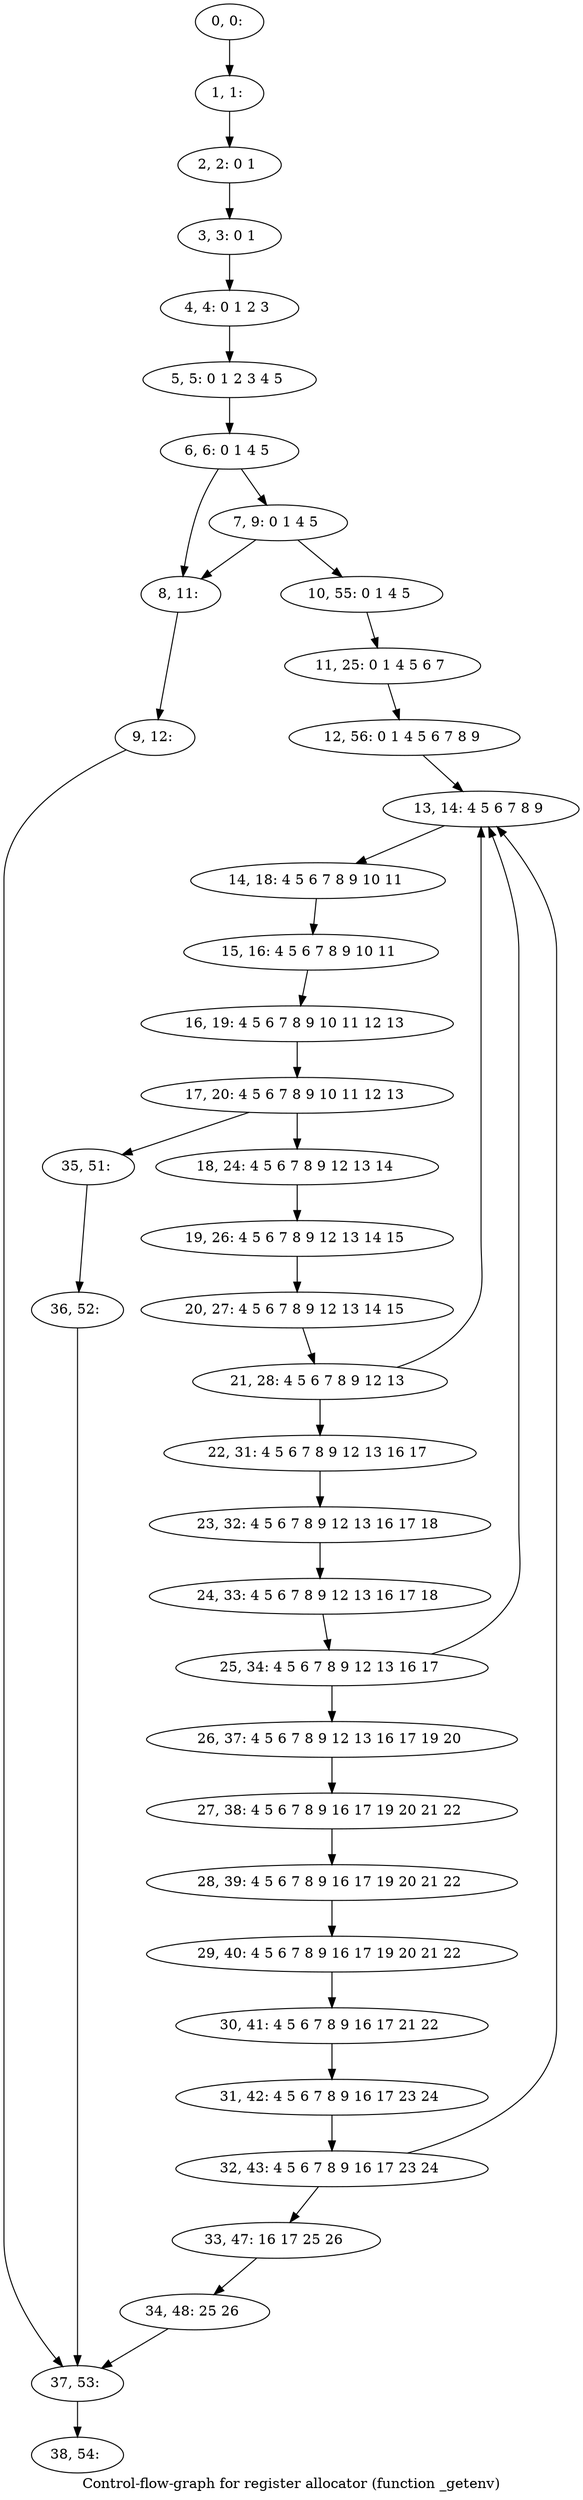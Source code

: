 digraph G {
graph [label="Control-flow-graph for register allocator (function _getenv)"]
0[label="0, 0: "];
1[label="1, 1: "];
2[label="2, 2: 0 1 "];
3[label="3, 3: 0 1 "];
4[label="4, 4: 0 1 2 3 "];
5[label="5, 5: 0 1 2 3 4 5 "];
6[label="6, 6: 0 1 4 5 "];
7[label="7, 9: 0 1 4 5 "];
8[label="8, 11: "];
9[label="9, 12: "];
10[label="10, 55: 0 1 4 5 "];
11[label="11, 25: 0 1 4 5 6 7 "];
12[label="12, 56: 0 1 4 5 6 7 8 9 "];
13[label="13, 14: 4 5 6 7 8 9 "];
14[label="14, 18: 4 5 6 7 8 9 10 11 "];
15[label="15, 16: 4 5 6 7 8 9 10 11 "];
16[label="16, 19: 4 5 6 7 8 9 10 11 12 13 "];
17[label="17, 20: 4 5 6 7 8 9 10 11 12 13 "];
18[label="18, 24: 4 5 6 7 8 9 12 13 14 "];
19[label="19, 26: 4 5 6 7 8 9 12 13 14 15 "];
20[label="20, 27: 4 5 6 7 8 9 12 13 14 15 "];
21[label="21, 28: 4 5 6 7 8 9 12 13 "];
22[label="22, 31: 4 5 6 7 8 9 12 13 16 17 "];
23[label="23, 32: 4 5 6 7 8 9 12 13 16 17 18 "];
24[label="24, 33: 4 5 6 7 8 9 12 13 16 17 18 "];
25[label="25, 34: 4 5 6 7 8 9 12 13 16 17 "];
26[label="26, 37: 4 5 6 7 8 9 12 13 16 17 19 20 "];
27[label="27, 38: 4 5 6 7 8 9 16 17 19 20 21 22 "];
28[label="28, 39: 4 5 6 7 8 9 16 17 19 20 21 22 "];
29[label="29, 40: 4 5 6 7 8 9 16 17 19 20 21 22 "];
30[label="30, 41: 4 5 6 7 8 9 16 17 21 22 "];
31[label="31, 42: 4 5 6 7 8 9 16 17 23 24 "];
32[label="32, 43: 4 5 6 7 8 9 16 17 23 24 "];
33[label="33, 47: 16 17 25 26 "];
34[label="34, 48: 25 26 "];
35[label="35, 51: "];
36[label="36, 52: "];
37[label="37, 53: "];
38[label="38, 54: "];
0->1 ;
1->2 ;
2->3 ;
3->4 ;
4->5 ;
5->6 ;
6->7 ;
6->8 ;
7->8 ;
7->10 ;
8->9 ;
9->37 ;
10->11 ;
11->12 ;
12->13 ;
13->14 ;
14->15 ;
15->16 ;
16->17 ;
17->18 ;
17->35 ;
18->19 ;
19->20 ;
20->21 ;
21->22 ;
21->13 ;
22->23 ;
23->24 ;
24->25 ;
25->26 ;
25->13 ;
26->27 ;
27->28 ;
28->29 ;
29->30 ;
30->31 ;
31->32 ;
32->33 ;
32->13 ;
33->34 ;
34->37 ;
35->36 ;
36->37 ;
37->38 ;
}
